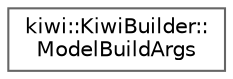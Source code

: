digraph "Graphical Class Hierarchy"
{
 // LATEX_PDF_SIZE
  bgcolor="transparent";
  edge [fontname=Helvetica,fontsize=10,labelfontname=Helvetica,labelfontsize=10];
  node [fontname=Helvetica,fontsize=10,shape=box,height=0.2,width=0.4];
  rankdir="LR";
  Node0 [id="Node000000",label="kiwi::KiwiBuilder::\lModelBuildArgs",height=0.2,width=0.4,color="grey40", fillcolor="white", style="filled",URL="$structkiwi_1_1KiwiBuilder_1_1ModelBuildArgs.html",tooltip=" "];
}
